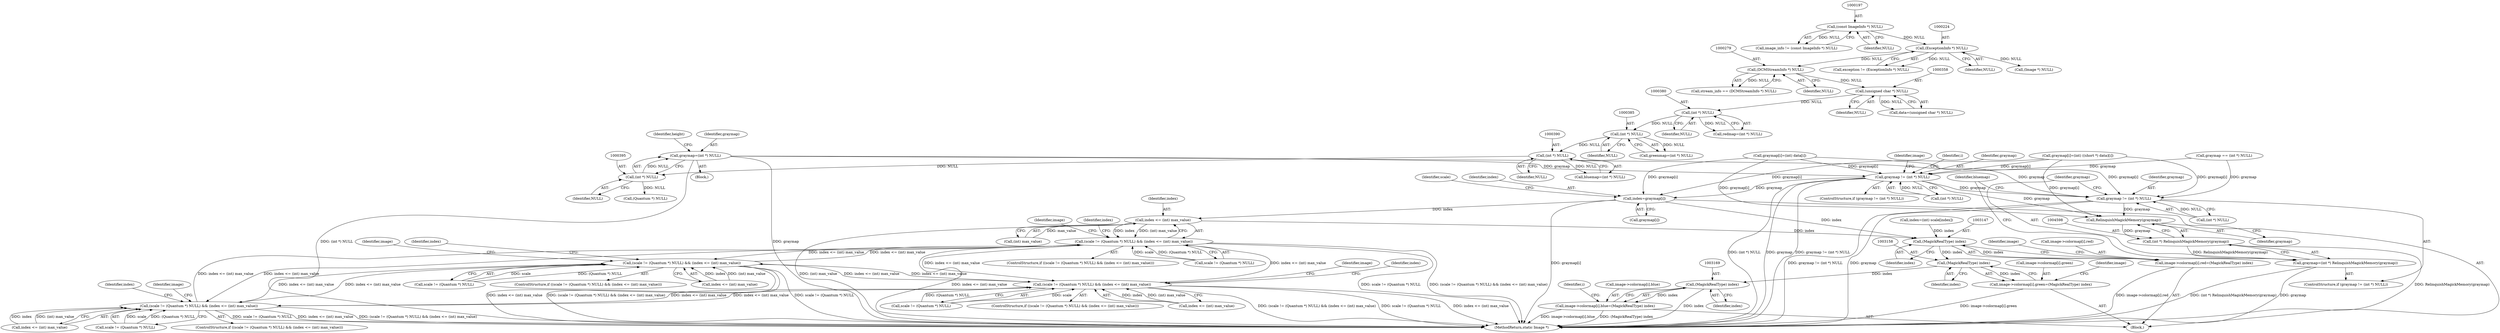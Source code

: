 digraph "0_ImageMagick_5511ef530576ed18fd636baa3bb4eda3d667665d@pointer" {
"1000392" [label="(Call,graymap=(int *) NULL)"];
"1000394" [label="(Call,(int *) NULL)"];
"1000389" [label="(Call,(int *) NULL)"];
"1000384" [label="(Call,(int *) NULL)"];
"1000379" [label="(Call,(int *) NULL)"];
"1000357" [label="(Call,(unsigned char *) NULL)"];
"1000278" [label="(Call,(DCMStreamInfo *) NULL)"];
"1000223" [label="(Call,(ExceptionInfo *) NULL)"];
"1000196" [label="(Call,(const ImageInfo *) NULL)"];
"1003097" [label="(Call,graymap != (int *) NULL)"];
"1003114" [label="(Call,index=graymap[i])"];
"1003126" [label="(Call,index <= (int) max_value)"];
"1003120" [label="(Call,(scale != (Quantum *) NULL) && (index <= (int) max_value))"];
"1002961" [label="(Call,(scale != (Quantum *) NULL) && (index <= (int) max_value))"];
"1003014" [label="(Call,(scale != (Quantum *) NULL) && (index <= (int) max_value))"];
"1003067" [label="(Call,(scale != (Quantum *) NULL) && (index <= (int) max_value))"];
"1003146" [label="(Call,(MagickRealType) index)"];
"1003138" [label="(Call,image->colormap[i].red=(MagickRealType) index)"];
"1003157" [label="(Call,(MagickRealType) index)"];
"1003149" [label="(Call,image->colormap[i].green=(MagickRealType) index)"];
"1003168" [label="(Call,(MagickRealType) index)"];
"1003160" [label="(Call,image->colormap[i].blue=(MagickRealType) index)"];
"1004590" [label="(Call,graymap != (int *) NULL)"];
"1004599" [label="(Call,RelinquishMagickMemory(graymap))"];
"1004597" [label="(Call,(int *) RelinquishMagickMemory(graymap))"];
"1004595" [label="(Call,graymap=(int *) RelinquishMagickMemory(graymap))"];
"1003131" [label="(Call,index=(int) scale[index])"];
"1003148" [label="(Identifier,index)"];
"1000276" [label="(Call,stream_info == (DCMStreamInfo *) NULL)"];
"1003036" [label="(Identifier,image)"];
"1001631" [label="(Call,graymap == (int *) NULL)"];
"1004589" [label="(ControlStructure,if (graymap != (int *) NULL))"];
"1000194" [label="(Call,image_info != (const ImageInfo *) NULL)"];
"1000278" [label="(Call,(DCMStreamInfo *) NULL)"];
"1000357" [label="(Call,(unsigned char *) NULL)"];
"1003153" [label="(Identifier,image)"];
"1003104" [label="(Identifier,i)"];
"1002962" [label="(Call,scale != (Quantum *) NULL)"];
"1003159" [label="(Identifier,index)"];
"1003142" [label="(Identifier,image)"];
"1000382" [label="(Call,greenmap=(int *) NULL)"];
"1000381" [label="(Identifier,NULL)"];
"1003068" [label="(Call,scale != (Quantum *) NULL)"];
"1004595" [label="(Call,graymap=(int *) RelinquishMagickMemory(graymap))"];
"1003132" [label="(Identifier,index)"];
"1003079" [label="(Identifier,index)"];
"1004603" [label="(Identifier,bluemap)"];
"1003127" [label="(Identifier,index)"];
"1000396" [label="(Identifier,NULL)"];
"1003114" [label="(Call,index=graymap[i])"];
"1003020" [label="(Call,index <= (int) max_value)"];
"1000393" [label="(Identifier,graymap)"];
"1000392" [label="(Call,graymap=(int *) NULL)"];
"1003066" [label="(ControlStructure,if ((scale != (Quantum *) NULL) && (index <= (int) max_value)))"];
"1004596" [label="(Identifier,graymap)"];
"1003150" [label="(Call,image->colormap[i].green)"];
"1002983" [label="(Identifier,image)"];
"1000280" [label="(Identifier,NULL)"];
"1002960" [label="(ControlStructure,if ((scale != (Quantum *) NULL) && (index <= (int) max_value)))"];
"1000196" [label="(Call,(const ImageInfo *) NULL)"];
"1003119" [label="(ControlStructure,if ((scale != (Quantum *) NULL) && (index <= (int) max_value)))"];
"1003128" [label="(Call,(int) max_value)"];
"1003149" [label="(Call,image->colormap[i].green=(MagickRealType) index)"];
"1002973" [label="(Identifier,index)"];
"1003113" [label="(Block,)"];
"1000377" [label="(Call,redmap=(int *) NULL)"];
"1000420" [label="(Call,(Quantum *) NULL)"];
"1000221" [label="(Call,exception != (ExceptionInfo *) NULL)"];
"1000144" [label="(Block,)"];
"1003073" [label="(Call,index <= (int) max_value)"];
"1000384" [label="(Call,(int *) NULL)"];
"1004591" [label="(Identifier,graymap)"];
"1001654" [label="(Call,graymap[i]=(int) data[i])"];
"1000387" [label="(Call,bluemap=(int *) NULL)"];
"1003121" [label="(Call,scale != (Quantum *) NULL)"];
"1004600" [label="(Identifier,graymap)"];
"1001664" [label="(Call,graymap[i]=(int) ((short *) data)[i])"];
"1000223" [label="(Call,(ExceptionInfo *) NULL)"];
"1003015" [label="(Call,scale != (Quantum *) NULL)"];
"1000398" [label="(Identifier,height)"];
"1004644" [label="(MethodReturn,static Image *)"];
"1002961" [label="(Call,(scale != (Quantum *) NULL) && (index <= (int) max_value))"];
"1000225" [label="(Identifier,NULL)"];
"1003026" [label="(Identifier,index)"];
"1003067" [label="(Call,(scale != (Quantum *) NULL) && (index <= (int) max_value))"];
"1000359" [label="(Identifier,NULL)"];
"1000386" [label="(Identifier,NULL)"];
"1003126" [label="(Call,index <= (int) max_value)"];
"1000379" [label="(Call,(int *) NULL)"];
"1004599" [label="(Call,RelinquishMagickMemory(graymap))"];
"1003096" [label="(ControlStructure,if (graymap != (int *) NULL))"];
"1003157" [label="(Call,(MagickRealType) index)"];
"1003014" [label="(Call,(scale != (Quantum *) NULL) && (index <= (int) max_value))"];
"1003112" [label="(Identifier,i)"];
"1003122" [label="(Identifier,scale)"];
"1003161" [label="(Call,image->colormap[i].blue)"];
"1000394" [label="(Call,(int *) NULL)"];
"1003098" [label="(Identifier,graymap)"];
"1003168" [label="(Call,(MagickRealType) index)"];
"1003170" [label="(Identifier,index)"];
"1003138" [label="(Call,image->colormap[i].red=(MagickRealType) index)"];
"1000391" [label="(Identifier,NULL)"];
"1003120" [label="(Call,(scale != (Quantum *) NULL) && (index <= (int) max_value))"];
"1003115" [label="(Identifier,index)"];
"1003089" [label="(Identifier,image)"];
"1000254" [label="(Call,(Image *) NULL)"];
"1003097" [label="(Call,graymap != (int *) NULL)"];
"1004597" [label="(Call,(int *) RelinquishMagickMemory(graymap))"];
"1000355" [label="(Call,data=(unsigned char *) NULL)"];
"1002967" [label="(Call,index <= (int) max_value)"];
"1004590" [label="(Call,graymap != (int *) NULL)"];
"1003174" [label="(Identifier,image)"];
"1000389" [label="(Call,(int *) NULL)"];
"1003164" [label="(Identifier,image)"];
"1003146" [label="(Call,(MagickRealType) index)"];
"1003013" [label="(ControlStructure,if ((scale != (Quantum *) NULL) && (index <= (int) max_value)))"];
"1003139" [label="(Call,image->colormap[i].red)"];
"1003160" [label="(Call,image->colormap[i].blue=(MagickRealType) index)"];
"1004592" [label="(Call,(int *) NULL)"];
"1000198" [label="(Identifier,NULL)"];
"1003099" [label="(Call,(int *) NULL)"];
"1003116" [label="(Call,graymap[i])"];
"1000392" -> "1000144"  [label="AST: "];
"1000392" -> "1000394"  [label="CFG: "];
"1000393" -> "1000392"  [label="AST: "];
"1000394" -> "1000392"  [label="AST: "];
"1000398" -> "1000392"  [label="CFG: "];
"1000392" -> "1004644"  [label="DDG: (int *) NULL"];
"1000392" -> "1004644"  [label="DDG: graymap"];
"1000394" -> "1000392"  [label="DDG: NULL"];
"1000392" -> "1003097"  [label="DDG: graymap"];
"1000392" -> "1004590"  [label="DDG: graymap"];
"1000394" -> "1000396"  [label="CFG: "];
"1000395" -> "1000394"  [label="AST: "];
"1000396" -> "1000394"  [label="AST: "];
"1000389" -> "1000394"  [label="DDG: NULL"];
"1000394" -> "1000420"  [label="DDG: NULL"];
"1000389" -> "1000387"  [label="AST: "];
"1000389" -> "1000391"  [label="CFG: "];
"1000390" -> "1000389"  [label="AST: "];
"1000391" -> "1000389"  [label="AST: "];
"1000387" -> "1000389"  [label="CFG: "];
"1000389" -> "1000387"  [label="DDG: NULL"];
"1000384" -> "1000389"  [label="DDG: NULL"];
"1000384" -> "1000382"  [label="AST: "];
"1000384" -> "1000386"  [label="CFG: "];
"1000385" -> "1000384"  [label="AST: "];
"1000386" -> "1000384"  [label="AST: "];
"1000382" -> "1000384"  [label="CFG: "];
"1000384" -> "1000382"  [label="DDG: NULL"];
"1000379" -> "1000384"  [label="DDG: NULL"];
"1000379" -> "1000377"  [label="AST: "];
"1000379" -> "1000381"  [label="CFG: "];
"1000380" -> "1000379"  [label="AST: "];
"1000381" -> "1000379"  [label="AST: "];
"1000377" -> "1000379"  [label="CFG: "];
"1000379" -> "1000377"  [label="DDG: NULL"];
"1000357" -> "1000379"  [label="DDG: NULL"];
"1000357" -> "1000355"  [label="AST: "];
"1000357" -> "1000359"  [label="CFG: "];
"1000358" -> "1000357"  [label="AST: "];
"1000359" -> "1000357"  [label="AST: "];
"1000355" -> "1000357"  [label="CFG: "];
"1000357" -> "1000355"  [label="DDG: NULL"];
"1000278" -> "1000357"  [label="DDG: NULL"];
"1000278" -> "1000276"  [label="AST: "];
"1000278" -> "1000280"  [label="CFG: "];
"1000279" -> "1000278"  [label="AST: "];
"1000280" -> "1000278"  [label="AST: "];
"1000276" -> "1000278"  [label="CFG: "];
"1000278" -> "1000276"  [label="DDG: NULL"];
"1000223" -> "1000278"  [label="DDG: NULL"];
"1000223" -> "1000221"  [label="AST: "];
"1000223" -> "1000225"  [label="CFG: "];
"1000224" -> "1000223"  [label="AST: "];
"1000225" -> "1000223"  [label="AST: "];
"1000221" -> "1000223"  [label="CFG: "];
"1000223" -> "1000221"  [label="DDG: NULL"];
"1000196" -> "1000223"  [label="DDG: NULL"];
"1000223" -> "1000254"  [label="DDG: NULL"];
"1000196" -> "1000194"  [label="AST: "];
"1000196" -> "1000198"  [label="CFG: "];
"1000197" -> "1000196"  [label="AST: "];
"1000198" -> "1000196"  [label="AST: "];
"1000194" -> "1000196"  [label="CFG: "];
"1000196" -> "1000194"  [label="DDG: NULL"];
"1003097" -> "1003096"  [label="AST: "];
"1003097" -> "1003099"  [label="CFG: "];
"1003098" -> "1003097"  [label="AST: "];
"1003099" -> "1003097"  [label="AST: "];
"1003104" -> "1003097"  [label="CFG: "];
"1003174" -> "1003097"  [label="CFG: "];
"1003097" -> "1004644"  [label="DDG: (int *) NULL"];
"1003097" -> "1004644"  [label="DDG: graymap"];
"1003097" -> "1004644"  [label="DDG: graymap != (int *) NULL"];
"1001631" -> "1003097"  [label="DDG: graymap"];
"1001664" -> "1003097"  [label="DDG: graymap[i]"];
"1001654" -> "1003097"  [label="DDG: graymap[i]"];
"1003099" -> "1003097"  [label="DDG: NULL"];
"1003097" -> "1003114"  [label="DDG: graymap"];
"1003097" -> "1004590"  [label="DDG: graymap"];
"1003097" -> "1004599"  [label="DDG: graymap"];
"1003114" -> "1003113"  [label="AST: "];
"1003114" -> "1003116"  [label="CFG: "];
"1003115" -> "1003114"  [label="AST: "];
"1003116" -> "1003114"  [label="AST: "];
"1003122" -> "1003114"  [label="CFG: "];
"1003114" -> "1004644"  [label="DDG: graymap[i]"];
"1001664" -> "1003114"  [label="DDG: graymap[i]"];
"1001654" -> "1003114"  [label="DDG: graymap[i]"];
"1003114" -> "1003126"  [label="DDG: index"];
"1003114" -> "1003146"  [label="DDG: index"];
"1003126" -> "1003120"  [label="AST: "];
"1003126" -> "1003128"  [label="CFG: "];
"1003127" -> "1003126"  [label="AST: "];
"1003128" -> "1003126"  [label="AST: "];
"1003120" -> "1003126"  [label="CFG: "];
"1003126" -> "1004644"  [label="DDG: (int) max_value"];
"1003126" -> "1003120"  [label="DDG: index"];
"1003126" -> "1003120"  [label="DDG: (int) max_value"];
"1003128" -> "1003126"  [label="DDG: max_value"];
"1003126" -> "1003146"  [label="DDG: index"];
"1003120" -> "1003119"  [label="AST: "];
"1003120" -> "1003121"  [label="CFG: "];
"1003121" -> "1003120"  [label="AST: "];
"1003132" -> "1003120"  [label="CFG: "];
"1003142" -> "1003120"  [label="CFG: "];
"1003120" -> "1004644"  [label="DDG: scale != (Quantum *) NULL"];
"1003120" -> "1004644"  [label="DDG: (scale != (Quantum *) NULL) && (index <= (int) max_value)"];
"1003120" -> "1004644"  [label="DDG: index <= (int) max_value"];
"1003120" -> "1002961"  [label="DDG: index <= (int) max_value"];
"1003120" -> "1003014"  [label="DDG: index <= (int) max_value"];
"1003120" -> "1003067"  [label="DDG: index <= (int) max_value"];
"1003121" -> "1003120"  [label="DDG: scale"];
"1003121" -> "1003120"  [label="DDG: (Quantum *) NULL"];
"1002961" -> "1003120"  [label="DDG: index <= (int) max_value"];
"1003014" -> "1003120"  [label="DDG: index <= (int) max_value"];
"1003067" -> "1003120"  [label="DDG: index <= (int) max_value"];
"1002961" -> "1002960"  [label="AST: "];
"1002961" -> "1002962"  [label="CFG: "];
"1002961" -> "1002967"  [label="CFG: "];
"1002962" -> "1002961"  [label="AST: "];
"1002967" -> "1002961"  [label="AST: "];
"1002973" -> "1002961"  [label="CFG: "];
"1002983" -> "1002961"  [label="CFG: "];
"1002961" -> "1004644"  [label="DDG: index <= (int) max_value"];
"1002961" -> "1004644"  [label="DDG: (scale != (Quantum *) NULL) && (index <= (int) max_value)"];
"1002961" -> "1004644"  [label="DDG: scale != (Quantum *) NULL"];
"1002962" -> "1002961"  [label="DDG: scale"];
"1002962" -> "1002961"  [label="DDG: (Quantum *) NULL"];
"1002967" -> "1002961"  [label="DDG: index"];
"1002967" -> "1002961"  [label="DDG: (int) max_value"];
"1003014" -> "1002961"  [label="DDG: index <= (int) max_value"];
"1003067" -> "1002961"  [label="DDG: index <= (int) max_value"];
"1002961" -> "1003014"  [label="DDG: index <= (int) max_value"];
"1002961" -> "1003067"  [label="DDG: index <= (int) max_value"];
"1003014" -> "1003013"  [label="AST: "];
"1003014" -> "1003015"  [label="CFG: "];
"1003014" -> "1003020"  [label="CFG: "];
"1003015" -> "1003014"  [label="AST: "];
"1003020" -> "1003014"  [label="AST: "];
"1003026" -> "1003014"  [label="CFG: "];
"1003036" -> "1003014"  [label="CFG: "];
"1003014" -> "1004644"  [label="DDG: index <= (int) max_value"];
"1003014" -> "1004644"  [label="DDG: (scale != (Quantum *) NULL) && (index <= (int) max_value)"];
"1003014" -> "1004644"  [label="DDG: scale != (Quantum *) NULL"];
"1003015" -> "1003014"  [label="DDG: scale"];
"1003015" -> "1003014"  [label="DDG: (Quantum *) NULL"];
"1003020" -> "1003014"  [label="DDG: index"];
"1003020" -> "1003014"  [label="DDG: (int) max_value"];
"1003067" -> "1003014"  [label="DDG: index <= (int) max_value"];
"1003014" -> "1003067"  [label="DDG: index <= (int) max_value"];
"1003067" -> "1003066"  [label="AST: "];
"1003067" -> "1003068"  [label="CFG: "];
"1003067" -> "1003073"  [label="CFG: "];
"1003068" -> "1003067"  [label="AST: "];
"1003073" -> "1003067"  [label="AST: "];
"1003079" -> "1003067"  [label="CFG: "];
"1003089" -> "1003067"  [label="CFG: "];
"1003067" -> "1004644"  [label="DDG: scale != (Quantum *) NULL"];
"1003067" -> "1004644"  [label="DDG: index <= (int) max_value"];
"1003067" -> "1004644"  [label="DDG: (scale != (Quantum *) NULL) && (index <= (int) max_value)"];
"1003068" -> "1003067"  [label="DDG: scale"];
"1003068" -> "1003067"  [label="DDG: (Quantum *) NULL"];
"1003073" -> "1003067"  [label="DDG: index"];
"1003073" -> "1003067"  [label="DDG: (int) max_value"];
"1003146" -> "1003138"  [label="AST: "];
"1003146" -> "1003148"  [label="CFG: "];
"1003147" -> "1003146"  [label="AST: "];
"1003148" -> "1003146"  [label="AST: "];
"1003138" -> "1003146"  [label="CFG: "];
"1003146" -> "1003138"  [label="DDG: index"];
"1003131" -> "1003146"  [label="DDG: index"];
"1003146" -> "1003157"  [label="DDG: index"];
"1003138" -> "1003113"  [label="AST: "];
"1003139" -> "1003138"  [label="AST: "];
"1003153" -> "1003138"  [label="CFG: "];
"1003138" -> "1004644"  [label="DDG: image->colormap[i].red"];
"1003157" -> "1003149"  [label="AST: "];
"1003157" -> "1003159"  [label="CFG: "];
"1003158" -> "1003157"  [label="AST: "];
"1003159" -> "1003157"  [label="AST: "];
"1003149" -> "1003157"  [label="CFG: "];
"1003157" -> "1003149"  [label="DDG: index"];
"1003157" -> "1003168"  [label="DDG: index"];
"1003149" -> "1003113"  [label="AST: "];
"1003150" -> "1003149"  [label="AST: "];
"1003164" -> "1003149"  [label="CFG: "];
"1003149" -> "1004644"  [label="DDG: image->colormap[i].green"];
"1003168" -> "1003160"  [label="AST: "];
"1003168" -> "1003170"  [label="CFG: "];
"1003169" -> "1003168"  [label="AST: "];
"1003170" -> "1003168"  [label="AST: "];
"1003160" -> "1003168"  [label="CFG: "];
"1003168" -> "1004644"  [label="DDG: index"];
"1003168" -> "1003160"  [label="DDG: index"];
"1003160" -> "1003113"  [label="AST: "];
"1003161" -> "1003160"  [label="AST: "];
"1003112" -> "1003160"  [label="CFG: "];
"1003160" -> "1004644"  [label="DDG: (MagickRealType) index"];
"1003160" -> "1004644"  [label="DDG: image->colormap[i].blue"];
"1004590" -> "1004589"  [label="AST: "];
"1004590" -> "1004592"  [label="CFG: "];
"1004591" -> "1004590"  [label="AST: "];
"1004592" -> "1004590"  [label="AST: "];
"1004596" -> "1004590"  [label="CFG: "];
"1004603" -> "1004590"  [label="CFG: "];
"1004590" -> "1004644"  [label="DDG: graymap != (int *) NULL"];
"1004590" -> "1004644"  [label="DDG: graymap"];
"1001631" -> "1004590"  [label="DDG: graymap"];
"1001664" -> "1004590"  [label="DDG: graymap[i]"];
"1001654" -> "1004590"  [label="DDG: graymap[i]"];
"1004592" -> "1004590"  [label="DDG: NULL"];
"1004590" -> "1004599"  [label="DDG: graymap"];
"1004599" -> "1004597"  [label="AST: "];
"1004599" -> "1004600"  [label="CFG: "];
"1004600" -> "1004599"  [label="AST: "];
"1004597" -> "1004599"  [label="CFG: "];
"1004599" -> "1004597"  [label="DDG: graymap"];
"1001664" -> "1004599"  [label="DDG: graymap[i]"];
"1001654" -> "1004599"  [label="DDG: graymap[i]"];
"1004597" -> "1004595"  [label="AST: "];
"1004598" -> "1004597"  [label="AST: "];
"1004595" -> "1004597"  [label="CFG: "];
"1004597" -> "1004644"  [label="DDG: RelinquishMagickMemory(graymap)"];
"1004597" -> "1004595"  [label="DDG: RelinquishMagickMemory(graymap)"];
"1004595" -> "1004589"  [label="AST: "];
"1004596" -> "1004595"  [label="AST: "];
"1004603" -> "1004595"  [label="CFG: "];
"1004595" -> "1004644"  [label="DDG: (int *) RelinquishMagickMemory(graymap)"];
"1004595" -> "1004644"  [label="DDG: graymap"];
}
